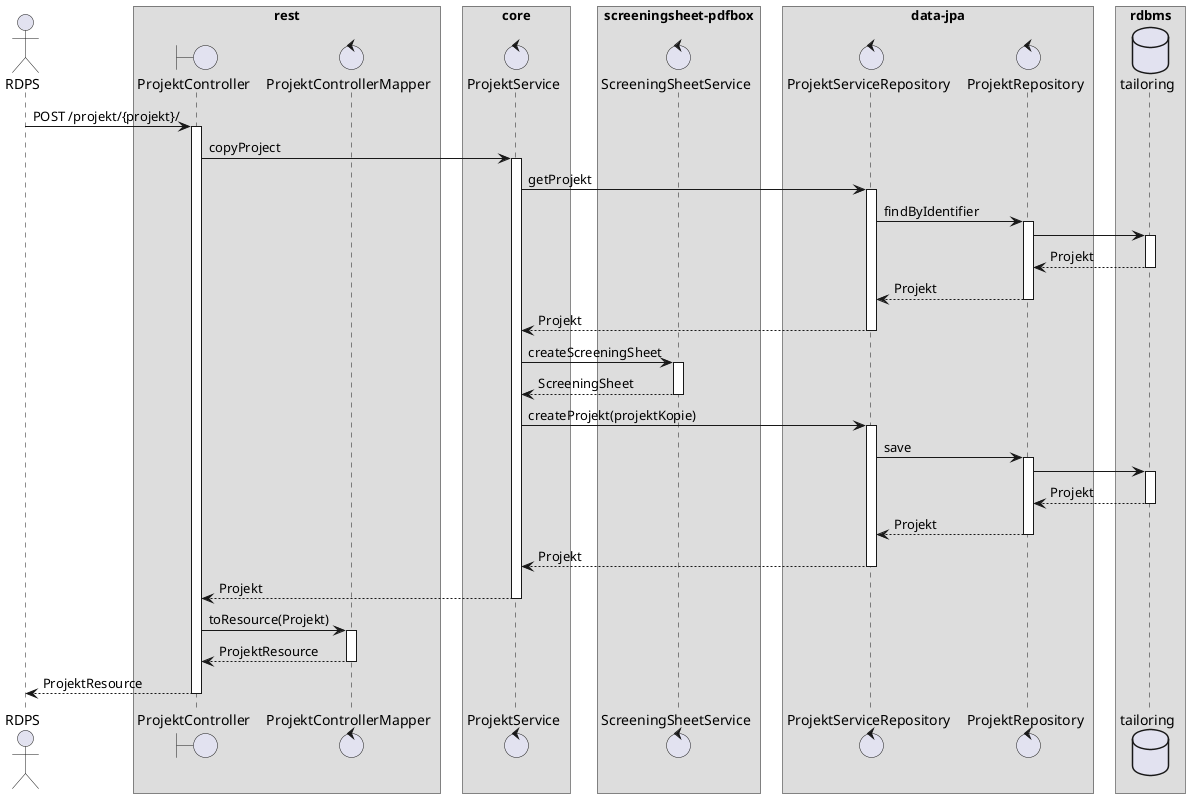 @startuml ProjektKopieren.png
skinparam BoxPadding 10

actor RDPS

box rest
    boundary ProjektController
    control ProjektControllerMapper
end box

box core
    control ProjektService
end box

box screeningsheet-pdfbox
    control ScreeningSheetService
end box

box data-jpa
    control ProjektServiceRepository
    control ProjektRepository
end box

box rdbms
    database tailoring as db
end box

RDPS -> ProjektController : POST /projekt/{projekt}/
activate ProjektController

ProjektController -> ProjektService : copyProject
activate ProjektService

ProjektService -> ProjektServiceRepository : getProjekt
activate ProjektServiceRepository
ProjektServiceRepository -> ProjektRepository : findByIdentifier
activate ProjektRepository
ProjektRepository -> db
activate db
return Projekt
ProjektRepository --> ProjektServiceRepository : Projekt
deactivate ProjektRepository

ProjektServiceRepository -->  ProjektService : Projekt
deactivate ProjektServiceRepository

ProjektService -> ScreeningSheetService : createScreeningSheet
activate ScreeningSheetService
return ScreeningSheet
deactivate ScreeningSheetService

ProjektService -> ProjektServiceRepository : createProjekt(projektKopie)
activate ProjektServiceRepository
ProjektServiceRepository -> ProjektRepository : save
activate ProjektRepository
ProjektRepository -> db
activate db
return Projekt
deactivate db
ProjektRepository --> ProjektServiceRepository : Projekt
deactivate ProjektRepository
ProjektServiceRepository --> ProjektService : Projekt
deactivate ProjektServiceRepository

ProjektService --> ProjektController : Projekt
deactivate ProjektService

ProjektController -> ProjektControllerMapper : toResource(Projekt)
activate ProjektControllerMapper
return ProjektResource
deactivate ProjektControllerMapper
ProjektController --> RDPS : ProjektResource
deactivate ProjektController


@enduml
